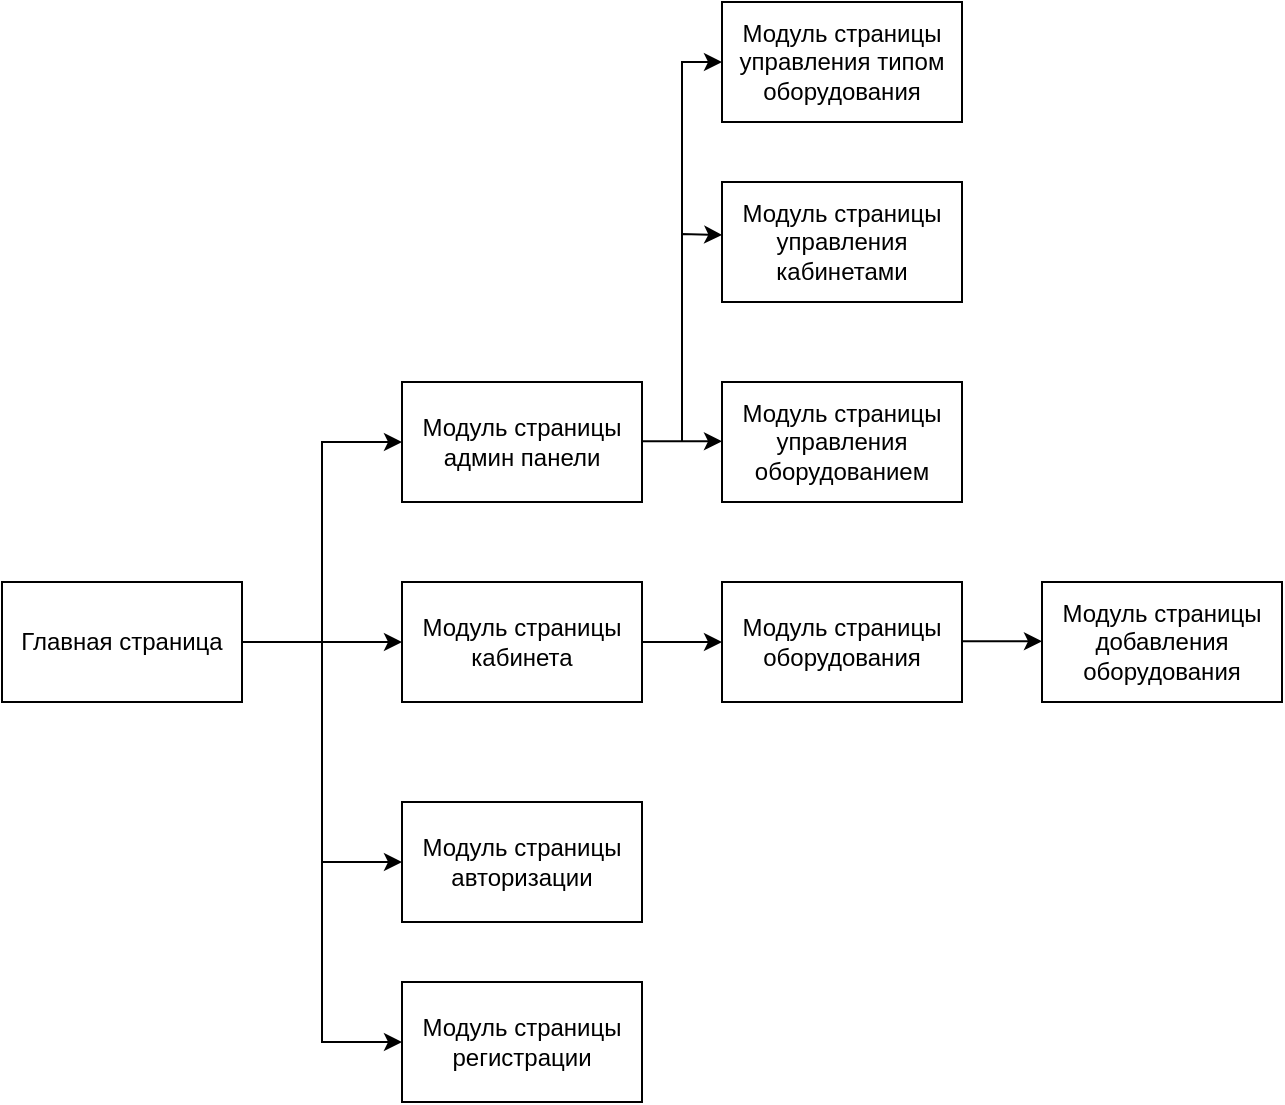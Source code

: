 <mxfile version="26.2.14">
  <diagram id="D2y-JtBForH3ym6LZ9T7" name="Страница — 1">
    <mxGraphModel dx="1464" dy="832" grid="1" gridSize="10" guides="1" tooltips="1" connect="1" arrows="1" fold="1" page="1" pageScale="1" pageWidth="827" pageHeight="1169" math="0" shadow="0">
      <root>
        <mxCell id="0" />
        <mxCell id="1" parent="0" />
        <mxCell id="Es7ydUfpXnUfd1iWVMPi-1" value="Главная страница" style="rounded=0;whiteSpace=wrap;html=1;" vertex="1" parent="1">
          <mxGeometry x="100" y="350" width="120" height="60" as="geometry" />
        </mxCell>
        <mxCell id="Es7ydUfpXnUfd1iWVMPi-2" value="Модуль страницы авторизации" style="rounded=0;whiteSpace=wrap;html=1;" vertex="1" parent="1">
          <mxGeometry x="300" y="460" width="120" height="60" as="geometry" />
        </mxCell>
        <mxCell id="Es7ydUfpXnUfd1iWVMPi-3" value="Модуль страницы регистрации" style="rounded=0;whiteSpace=wrap;html=1;" vertex="1" parent="1">
          <mxGeometry x="300" y="550" width="120" height="60" as="geometry" />
        </mxCell>
        <mxCell id="Es7ydUfpXnUfd1iWVMPi-4" value="Модуль страницы кабинета" style="rounded=0;whiteSpace=wrap;html=1;" vertex="1" parent="1">
          <mxGeometry x="300" y="350" width="120" height="60" as="geometry" />
        </mxCell>
        <mxCell id="Es7ydUfpXnUfd1iWVMPi-5" value="Модуль страницы оборудования" style="rounded=0;whiteSpace=wrap;html=1;" vertex="1" parent="1">
          <mxGeometry x="460" y="350" width="120" height="60" as="geometry" />
        </mxCell>
        <mxCell id="Es7ydUfpXnUfd1iWVMPi-6" value="Модуль страницы добавления оборудования" style="rounded=0;whiteSpace=wrap;html=1;" vertex="1" parent="1">
          <mxGeometry x="620" y="350" width="120" height="60" as="geometry" />
        </mxCell>
        <mxCell id="Es7ydUfpXnUfd1iWVMPi-7" value="Модуль страницы админ панели" style="rounded=0;whiteSpace=wrap;html=1;" vertex="1" parent="1">
          <mxGeometry x="300" y="250" width="120" height="60" as="geometry" />
        </mxCell>
        <mxCell id="Es7ydUfpXnUfd1iWVMPi-8" value="Модуль страницы управления оборудованием" style="rounded=0;whiteSpace=wrap;html=1;" vertex="1" parent="1">
          <mxGeometry x="460" y="250" width="120" height="60" as="geometry" />
        </mxCell>
        <mxCell id="Es7ydUfpXnUfd1iWVMPi-9" value="Модуль страницы управления кабинетами" style="rounded=0;whiteSpace=wrap;html=1;" vertex="1" parent="1">
          <mxGeometry x="460" y="150" width="120" height="60" as="geometry" />
        </mxCell>
        <mxCell id="Es7ydUfpXnUfd1iWVMPi-10" value="Модуль страницы управления типом оборудования" style="rounded=0;whiteSpace=wrap;html=1;" vertex="1" parent="1">
          <mxGeometry x="460" y="60" width="120" height="60" as="geometry" />
        </mxCell>
        <mxCell id="Es7ydUfpXnUfd1iWVMPi-11" value="" style="endArrow=classic;html=1;rounded=0;exitX=1;exitY=0.5;exitDx=0;exitDy=0;entryX=0;entryY=0.5;entryDx=0;entryDy=0;" edge="1" parent="1" source="Es7ydUfpXnUfd1iWVMPi-1" target="Es7ydUfpXnUfd1iWVMPi-4">
          <mxGeometry width="50" height="50" relative="1" as="geometry">
            <mxPoint x="170" y="280" as="sourcePoint" />
            <mxPoint x="220" y="230" as="targetPoint" />
          </mxGeometry>
        </mxCell>
        <mxCell id="Es7ydUfpXnUfd1iWVMPi-12" value="" style="endArrow=classic;html=1;rounded=0;entryX=0;entryY=0.5;entryDx=0;entryDy=0;" edge="1" parent="1" target="Es7ydUfpXnUfd1iWVMPi-7">
          <mxGeometry width="50" height="50" relative="1" as="geometry">
            <mxPoint x="260" y="380" as="sourcePoint" />
            <mxPoint x="300" y="270" as="targetPoint" />
            <Array as="points">
              <mxPoint x="260" y="280" />
            </Array>
          </mxGeometry>
        </mxCell>
        <mxCell id="Es7ydUfpXnUfd1iWVMPi-13" value="" style="endArrow=classic;html=1;rounded=0;entryX=0;entryY=0.5;entryDx=0;entryDy=0;" edge="1" parent="1" target="Es7ydUfpXnUfd1iWVMPi-2">
          <mxGeometry width="50" height="50" relative="1" as="geometry">
            <mxPoint x="260" y="380" as="sourcePoint" />
            <mxPoint x="300" y="410" as="targetPoint" />
            <Array as="points">
              <mxPoint x="260" y="490" />
            </Array>
          </mxGeometry>
        </mxCell>
        <mxCell id="Es7ydUfpXnUfd1iWVMPi-14" value="" style="endArrow=classic;html=1;rounded=0;entryX=0;entryY=0.5;entryDx=0;entryDy=0;" edge="1" parent="1">
          <mxGeometry width="50" height="50" relative="1" as="geometry">
            <mxPoint x="260" y="490" as="sourcePoint" />
            <mxPoint x="300" y="580" as="targetPoint" />
            <Array as="points">
              <mxPoint x="260" y="580" />
            </Array>
          </mxGeometry>
        </mxCell>
        <mxCell id="Es7ydUfpXnUfd1iWVMPi-15" value="" style="endArrow=classic;html=1;rounded=0;exitX=1;exitY=0.5;exitDx=0;exitDy=0;entryX=0;entryY=0.5;entryDx=0;entryDy=0;" edge="1" parent="1" source="Es7ydUfpXnUfd1iWVMPi-4" target="Es7ydUfpXnUfd1iWVMPi-5">
          <mxGeometry width="50" height="50" relative="1" as="geometry">
            <mxPoint x="550" y="490" as="sourcePoint" />
            <mxPoint x="600" y="440" as="targetPoint" />
          </mxGeometry>
        </mxCell>
        <mxCell id="Es7ydUfpXnUfd1iWVMPi-16" value="" style="endArrow=classic;html=1;rounded=0;exitX=1;exitY=0.5;exitDx=0;exitDy=0;entryX=0;entryY=0.5;entryDx=0;entryDy=0;" edge="1" parent="1">
          <mxGeometry width="50" height="50" relative="1" as="geometry">
            <mxPoint x="580" y="379.66" as="sourcePoint" />
            <mxPoint x="620" y="379.66" as="targetPoint" />
          </mxGeometry>
        </mxCell>
        <mxCell id="Es7ydUfpXnUfd1iWVMPi-17" value="" style="endArrow=classic;html=1;rounded=0;exitX=1;exitY=0.5;exitDx=0;exitDy=0;entryX=0;entryY=0.5;entryDx=0;entryDy=0;" edge="1" parent="1">
          <mxGeometry width="50" height="50" relative="1" as="geometry">
            <mxPoint x="420" y="279.66" as="sourcePoint" />
            <mxPoint x="460" y="279.66" as="targetPoint" />
          </mxGeometry>
        </mxCell>
        <mxCell id="Es7ydUfpXnUfd1iWVMPi-18" value="" style="endArrow=classic;html=1;rounded=0;entryX=0.001;entryY=0.441;entryDx=0;entryDy=0;entryPerimeter=0;" edge="1" parent="1" target="Es7ydUfpXnUfd1iWVMPi-9">
          <mxGeometry width="50" height="50" relative="1" as="geometry">
            <mxPoint x="440" y="280" as="sourcePoint" />
            <mxPoint x="440" y="150" as="targetPoint" />
            <Array as="points">
              <mxPoint x="440" y="176" />
            </Array>
          </mxGeometry>
        </mxCell>
        <mxCell id="Es7ydUfpXnUfd1iWVMPi-19" value="" style="endArrow=classic;html=1;rounded=0;entryX=0;entryY=0.5;entryDx=0;entryDy=0;" edge="1" parent="1" target="Es7ydUfpXnUfd1iWVMPi-10">
          <mxGeometry width="50" height="50" relative="1" as="geometry">
            <mxPoint x="440" y="184" as="sourcePoint" />
            <mxPoint x="460" y="80" as="targetPoint" />
            <Array as="points">
              <mxPoint x="440" y="90" />
            </Array>
          </mxGeometry>
        </mxCell>
      </root>
    </mxGraphModel>
  </diagram>
</mxfile>

